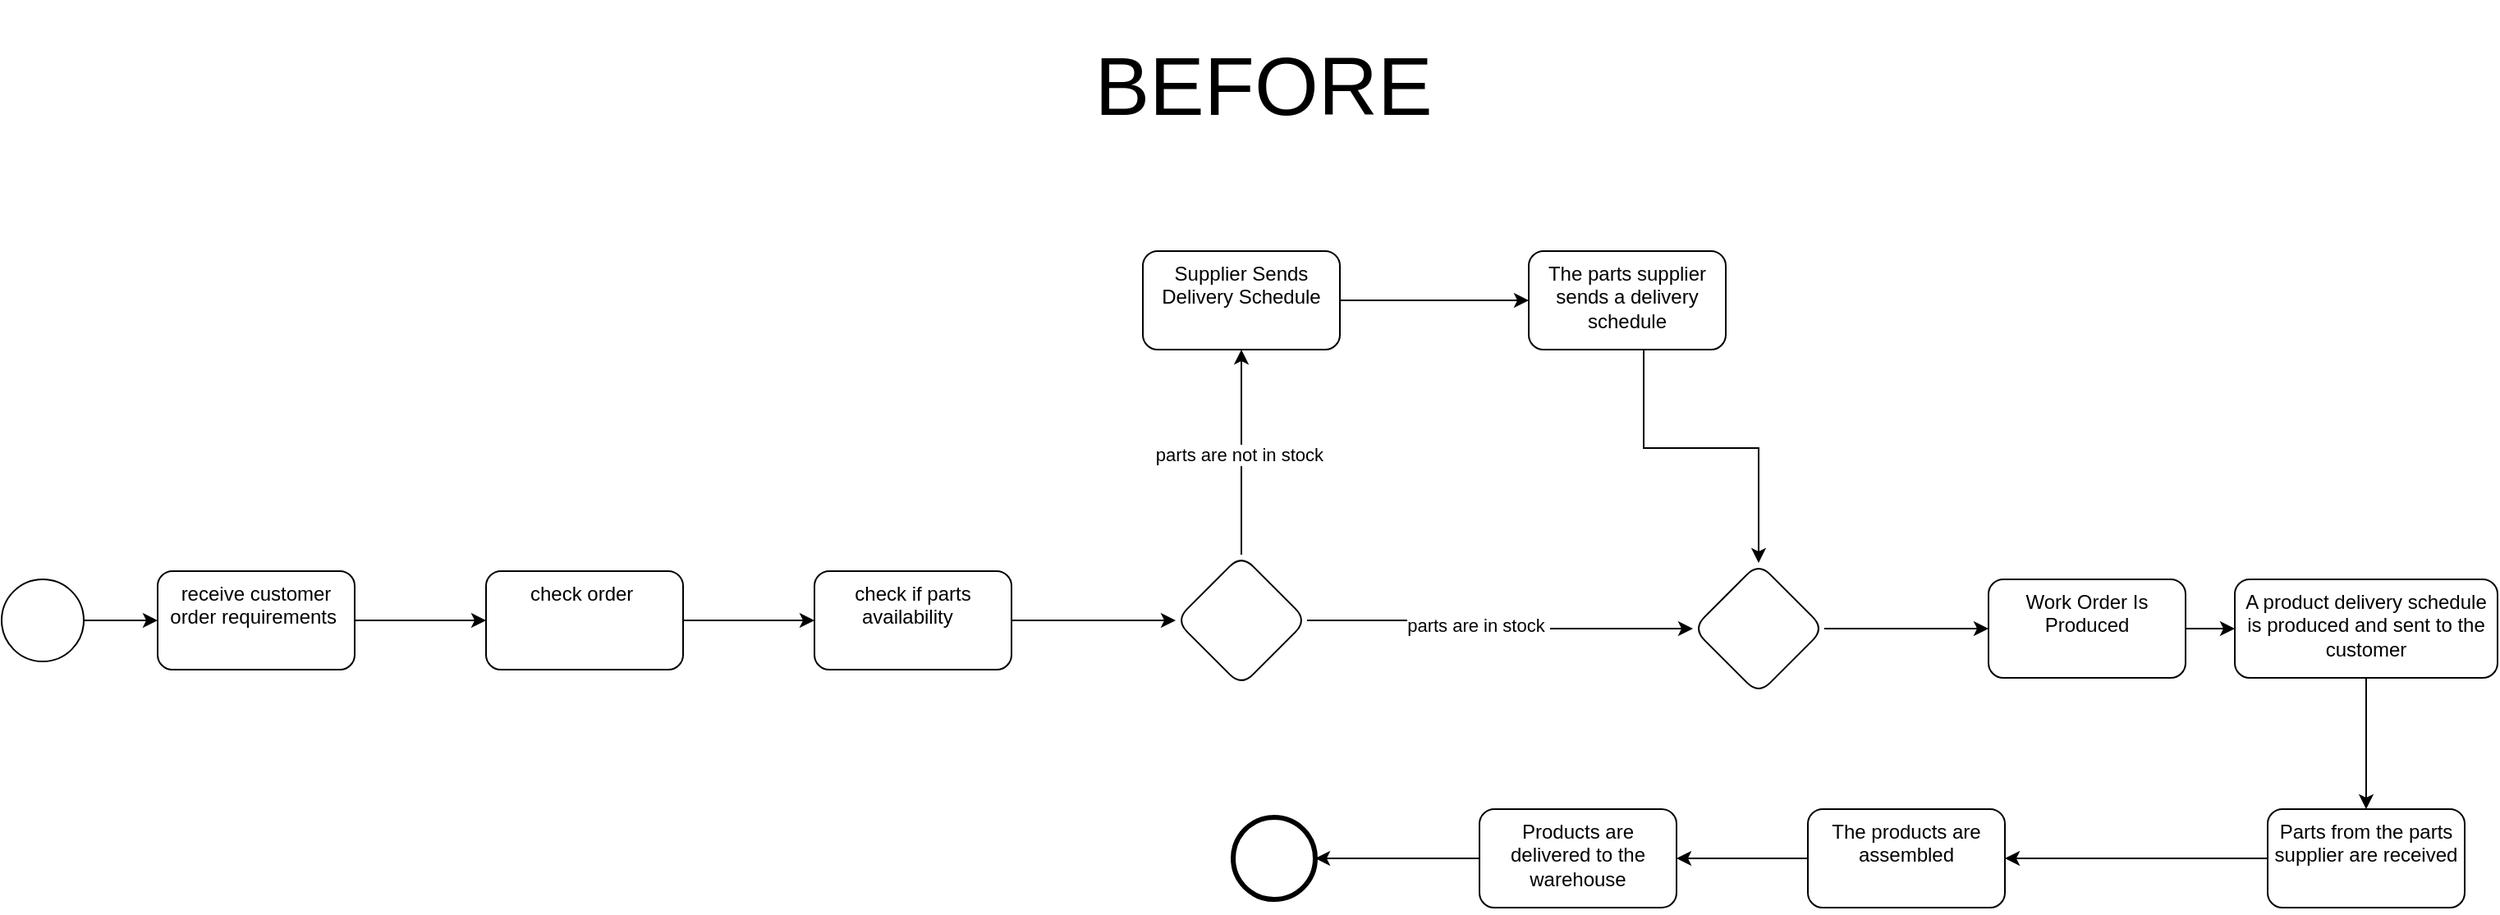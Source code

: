 <mxfile version="24.8.0">
  <diagram name="Page-1" id="utlRqW9wgxh0zj-cVC51">
    <mxGraphModel dx="1056" dy="1749" grid="1" gridSize="10" guides="1" tooltips="1" connect="1" arrows="1" fold="1" page="1" pageScale="1" pageWidth="827" pageHeight="1169" math="0" shadow="0">
      <root>
        <mxCell id="0" />
        <mxCell id="1" parent="0" />
        <mxCell id="FU4dxXCowXcYlLU4jK4w-7" value="" style="edgeStyle=orthogonalEdgeStyle;rounded=0;orthogonalLoop=1;jettySize=auto;html=1;" parent="1" source="FU4dxXCowXcYlLU4jK4w-1" target="FU4dxXCowXcYlLU4jK4w-6" edge="1">
          <mxGeometry relative="1" as="geometry" />
        </mxCell>
        <mxCell id="FU4dxXCowXcYlLU4jK4w-1" value="" style="points=[[0.145,0.145,0],[0.5,0,0],[0.855,0.145,0],[1,0.5,0],[0.855,0.855,0],[0.5,1,0],[0.145,0.855,0],[0,0.5,0]];shape=mxgraph.bpmn.event;html=1;verticalLabelPosition=bottom;labelBackgroundColor=#ffffff;verticalAlign=top;align=center;perimeter=ellipsePerimeter;outlineConnect=0;aspect=fixed;outline=standard;symbol=general;" parent="1" vertex="1">
          <mxGeometry x="60" y="60" width="50" height="50" as="geometry" />
        </mxCell>
        <mxCell id="FU4dxXCowXcYlLU4jK4w-2" value="" style="points=[[0.145,0.145,0],[0.5,0,0],[0.855,0.145,0],[1,0.5,0],[0.855,0.855,0],[0.5,1,0],[0.145,0.855,0],[0,0.5,0]];shape=mxgraph.bpmn.event;html=1;verticalLabelPosition=bottom;labelBackgroundColor=#ffffff;verticalAlign=top;align=center;perimeter=ellipsePerimeter;outlineConnect=0;aspect=fixed;outline=end;symbol=terminate2;" parent="1" vertex="1">
          <mxGeometry x="810" y="205" width="50" height="50" as="geometry" />
        </mxCell>
        <mxCell id="FU4dxXCowXcYlLU4jK4w-9" value="" style="edgeStyle=orthogonalEdgeStyle;rounded=0;orthogonalLoop=1;jettySize=auto;html=1;" parent="1" source="FU4dxXCowXcYlLU4jK4w-6" target="FU4dxXCowXcYlLU4jK4w-8" edge="1">
          <mxGeometry relative="1" as="geometry" />
        </mxCell>
        <mxCell id="FU4dxXCowXcYlLU4jK4w-6" value="receive customer order requirements&amp;nbsp;" style="rounded=1;whiteSpace=wrap;html=1;verticalAlign=top;labelBackgroundColor=#ffffff;" parent="1" vertex="1">
          <mxGeometry x="155" y="55" width="120" height="60" as="geometry" />
        </mxCell>
        <mxCell id="FU4dxXCowXcYlLU4jK4w-11" value="" style="edgeStyle=orthogonalEdgeStyle;rounded=0;orthogonalLoop=1;jettySize=auto;html=1;" parent="1" source="FU4dxXCowXcYlLU4jK4w-8" target="FU4dxXCowXcYlLU4jK4w-10" edge="1">
          <mxGeometry relative="1" as="geometry" />
        </mxCell>
        <mxCell id="FU4dxXCowXcYlLU4jK4w-8" value="check order&amp;nbsp;" style="rounded=1;whiteSpace=wrap;html=1;verticalAlign=top;labelBackgroundColor=#ffffff;" parent="1" vertex="1">
          <mxGeometry x="355" y="55" width="120" height="60" as="geometry" />
        </mxCell>
        <mxCell id="FU4dxXCowXcYlLU4jK4w-13" value="" style="edgeStyle=orthogonalEdgeStyle;rounded=0;orthogonalLoop=1;jettySize=auto;html=1;" parent="1" source="FU4dxXCowXcYlLU4jK4w-10" target="FU4dxXCowXcYlLU4jK4w-12" edge="1">
          <mxGeometry relative="1" as="geometry" />
        </mxCell>
        <mxCell id="FU4dxXCowXcYlLU4jK4w-10" value="check if parts availability&amp;nbsp;&amp;nbsp;" style="rounded=1;whiteSpace=wrap;html=1;verticalAlign=top;labelBackgroundColor=#ffffff;" parent="1" vertex="1">
          <mxGeometry x="555" y="55" width="120" height="60" as="geometry" />
        </mxCell>
        <mxCell id="-2P8RMvVIsFMxLnkhKAe-2" value="" style="edgeStyle=orthogonalEdgeStyle;rounded=0;orthogonalLoop=1;jettySize=auto;html=1;" parent="1" source="FU4dxXCowXcYlLU4jK4w-12" target="-2P8RMvVIsFMxLnkhKAe-1" edge="1">
          <mxGeometry relative="1" as="geometry" />
        </mxCell>
        <mxCell id="-2P8RMvVIsFMxLnkhKAe-3" value="parts are not in stock&amp;nbsp;" style="edgeLabel;html=1;align=center;verticalAlign=middle;resizable=0;points=[];" parent="-2P8RMvVIsFMxLnkhKAe-2" vertex="1" connectable="0">
          <mxGeometry x="-0.024" relative="1" as="geometry">
            <mxPoint as="offset" />
          </mxGeometry>
        </mxCell>
        <mxCell id="-2P8RMvVIsFMxLnkhKAe-5" value="" style="edgeStyle=orthogonalEdgeStyle;rounded=0;orthogonalLoop=1;jettySize=auto;html=1;entryX=0;entryY=0.5;entryDx=0;entryDy=0;" parent="1" source="FU4dxXCowXcYlLU4jK4w-12" target="1TNm3yASb8GU968vAb-3-3" edge="1">
          <mxGeometry relative="1" as="geometry">
            <mxPoint x="1060" y="90" as="targetPoint" />
          </mxGeometry>
        </mxCell>
        <mxCell id="-2P8RMvVIsFMxLnkhKAe-7" value="parts are in stock&amp;nbsp;" style="edgeLabel;html=1;align=center;verticalAlign=middle;resizable=0;points=[];" parent="-2P8RMvVIsFMxLnkhKAe-5" vertex="1" connectable="0">
          <mxGeometry x="-0.132" y="-3" relative="1" as="geometry">
            <mxPoint as="offset" />
          </mxGeometry>
        </mxCell>
        <mxCell id="FU4dxXCowXcYlLU4jK4w-12" value="" style="rhombus;whiteSpace=wrap;html=1;verticalAlign=top;rounded=1;labelBackgroundColor=#ffffff;" parent="1" vertex="1">
          <mxGeometry x="775" y="45" width="80" height="80" as="geometry" />
        </mxCell>
        <mxCell id="-2P8RMvVIsFMxLnkhKAe-9" value="" style="edgeStyle=orthogonalEdgeStyle;rounded=0;orthogonalLoop=1;jettySize=auto;html=1;" parent="1" source="-2P8RMvVIsFMxLnkhKAe-1" target="-2P8RMvVIsFMxLnkhKAe-8" edge="1">
          <mxGeometry relative="1" as="geometry" />
        </mxCell>
        <mxCell id="-2P8RMvVIsFMxLnkhKAe-1" value="Supplier Sends Delivery Schedule" style="rounded=1;whiteSpace=wrap;html=1;verticalAlign=top;labelBackgroundColor=#ffffff;" parent="1" vertex="1">
          <mxGeometry x="755" y="-140" width="120" height="60" as="geometry" />
        </mxCell>
        <mxCell id="1TNm3yASb8GU968vAb-3-4" value="" style="edgeStyle=orthogonalEdgeStyle;rounded=0;orthogonalLoop=1;jettySize=auto;html=1;" edge="1" parent="1" source="-2P8RMvVIsFMxLnkhKAe-8" target="1TNm3yASb8GU968vAb-3-3">
          <mxGeometry relative="1" as="geometry">
            <Array as="points">
              <mxPoint x="1060" y="-20" />
              <mxPoint x="1130" y="-20" />
            </Array>
          </mxGeometry>
        </mxCell>
        <mxCell id="-2P8RMvVIsFMxLnkhKAe-8" value="The parts supplier sends a delivery schedule" style="whiteSpace=wrap;html=1;verticalAlign=top;rounded=1;labelBackgroundColor=#ffffff;" parent="1" vertex="1">
          <mxGeometry x="990" y="-140" width="120" height="60" as="geometry" />
        </mxCell>
        <mxCell id="-2P8RMvVIsFMxLnkhKAe-16" value="" style="edgeStyle=orthogonalEdgeStyle;rounded=0;orthogonalLoop=1;jettySize=auto;html=1;" parent="1" source="-2P8RMvVIsFMxLnkhKAe-13" target="-2P8RMvVIsFMxLnkhKAe-15" edge="1">
          <mxGeometry relative="1" as="geometry" />
        </mxCell>
        <mxCell id="-2P8RMvVIsFMxLnkhKAe-13" value="Work Order Is Produced" style="whiteSpace=wrap;html=1;verticalAlign=top;rounded=1;labelBackgroundColor=#ffffff;" parent="1" vertex="1">
          <mxGeometry x="1270" y="60" width="120" height="60" as="geometry" />
        </mxCell>
        <mxCell id="-2P8RMvVIsFMxLnkhKAe-18" value="" style="edgeStyle=orthogonalEdgeStyle;rounded=0;orthogonalLoop=1;jettySize=auto;html=1;" parent="1" source="-2P8RMvVIsFMxLnkhKAe-15" target="-2P8RMvVIsFMxLnkhKAe-17" edge="1">
          <mxGeometry relative="1" as="geometry" />
        </mxCell>
        <mxCell id="-2P8RMvVIsFMxLnkhKAe-15" value="A product delivery schedule is produced and sent to the customer" style="whiteSpace=wrap;html=1;verticalAlign=top;rounded=1;labelBackgroundColor=#ffffff;" parent="1" vertex="1">
          <mxGeometry x="1420" y="60" width="160" height="60" as="geometry" />
        </mxCell>
        <mxCell id="-2P8RMvVIsFMxLnkhKAe-20" value="" style="edgeStyle=orthogonalEdgeStyle;rounded=0;orthogonalLoop=1;jettySize=auto;html=1;entryX=1;entryY=0.5;entryDx=0;entryDy=0;" parent="1" source="-2P8RMvVIsFMxLnkhKAe-17" target="-2P8RMvVIsFMxLnkhKAe-19" edge="1">
          <mxGeometry relative="1" as="geometry">
            <mxPoint x="1360" y="230" as="targetPoint" />
          </mxGeometry>
        </mxCell>
        <mxCell id="-2P8RMvVIsFMxLnkhKAe-17" value="Parts from the parts supplier are received" style="whiteSpace=wrap;html=1;verticalAlign=top;rounded=1;labelBackgroundColor=#ffffff;" parent="1" vertex="1">
          <mxGeometry x="1440" y="200" width="120" height="60" as="geometry" />
        </mxCell>
        <mxCell id="-2P8RMvVIsFMxLnkhKAe-22" value="" style="edgeStyle=orthogonalEdgeStyle;rounded=0;orthogonalLoop=1;jettySize=auto;html=1;" parent="1" source="-2P8RMvVIsFMxLnkhKAe-19" target="-2P8RMvVIsFMxLnkhKAe-21" edge="1">
          <mxGeometry relative="1" as="geometry" />
        </mxCell>
        <mxCell id="-2P8RMvVIsFMxLnkhKAe-19" value="The products are assembled" style="whiteSpace=wrap;html=1;verticalAlign=top;rounded=1;labelBackgroundColor=#ffffff;" parent="1" vertex="1">
          <mxGeometry x="1160" y="200" width="120" height="60" as="geometry" />
        </mxCell>
        <mxCell id="-2P8RMvVIsFMxLnkhKAe-21" value="Products are delivered to the warehouse" style="whiteSpace=wrap;html=1;verticalAlign=top;rounded=1;labelBackgroundColor=#ffffff;" parent="1" vertex="1">
          <mxGeometry x="960" y="200" width="120" height="60" as="geometry" />
        </mxCell>
        <mxCell id="-2P8RMvVIsFMxLnkhKAe-25" style="edgeStyle=orthogonalEdgeStyle;rounded=0;orthogonalLoop=1;jettySize=auto;html=1;exitX=0.5;exitY=1;exitDx=0;exitDy=0;exitPerimeter=0;" parent="1" source="FU4dxXCowXcYlLU4jK4w-2" target="FU4dxXCowXcYlLU4jK4w-2" edge="1">
          <mxGeometry relative="1" as="geometry" />
        </mxCell>
        <mxCell id="-2P8RMvVIsFMxLnkhKAe-26" style="edgeStyle=orthogonalEdgeStyle;rounded=0;orthogonalLoop=1;jettySize=auto;html=1;entryX=1;entryY=0.5;entryDx=0;entryDy=0;entryPerimeter=0;" parent="1" source="-2P8RMvVIsFMxLnkhKAe-21" target="FU4dxXCowXcYlLU4jK4w-2" edge="1">
          <mxGeometry relative="1" as="geometry" />
        </mxCell>
        <mxCell id="1TNm3yASb8GU968vAb-3-5" style="edgeStyle=orthogonalEdgeStyle;rounded=0;orthogonalLoop=1;jettySize=auto;html=1;" edge="1" parent="1" source="1TNm3yASb8GU968vAb-3-3" target="-2P8RMvVIsFMxLnkhKAe-13">
          <mxGeometry relative="1" as="geometry" />
        </mxCell>
        <mxCell id="1TNm3yASb8GU968vAb-3-3" value="" style="rhombus;whiteSpace=wrap;html=1;verticalAlign=top;rounded=1;labelBackgroundColor=#ffffff;" vertex="1" parent="1">
          <mxGeometry x="1090" y="50" width="80" height="80" as="geometry" />
        </mxCell>
        <mxCell id="1TNm3yASb8GU968vAb-3-6" value="&lt;br&gt;&lt;div style=&quot;font-size: 50px;&quot;&gt;BEFORE&lt;/div&gt;" style="text;html=1;align=center;verticalAlign=middle;resizable=0;points=[];autosize=1;strokeColor=none;fillColor=none;" vertex="1" parent="1">
          <mxGeometry x="713" y="-293" width="230" height="90" as="geometry" />
        </mxCell>
      </root>
    </mxGraphModel>
  </diagram>
</mxfile>
